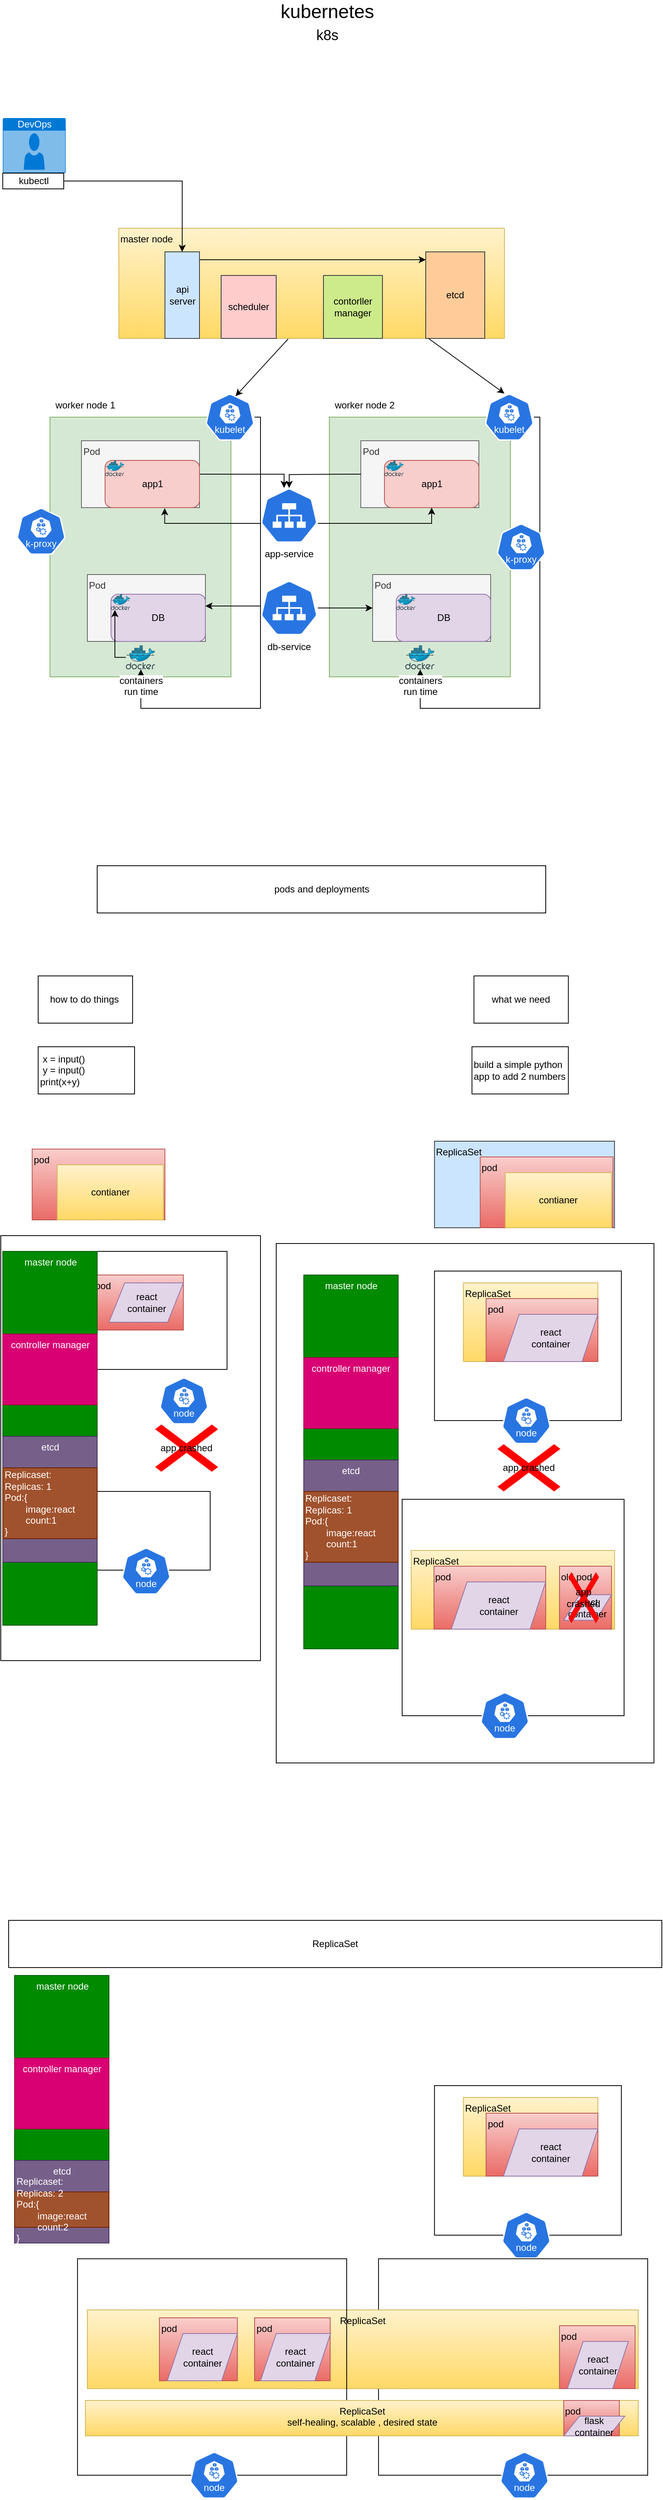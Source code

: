 <mxfile version="24.7.8">
  <diagram name="Page-1" id="WCx0SSbPcT9LH2ZHRi-3">
    <mxGraphModel dx="876" dy="616" grid="1" gridSize="10" guides="1" tooltips="1" connect="1" arrows="1" fold="1" page="1" pageScale="1" pageWidth="850" pageHeight="1100" math="0" shadow="0">
      <root>
        <mxCell id="0" />
        <mxCell id="1" parent="0" />
        <mxCell id="o4SJa0aSlRcKBctBvAtP-1" value="&lt;font style=&quot;font-size: 24px;&quot;&gt;kubernetes&lt;/font&gt;" style="text;html=1;align=center;verticalAlign=middle;whiteSpace=wrap;rounded=0;" vertex="1" parent="1">
          <mxGeometry x="395" y="20" width="60" height="30" as="geometry" />
        </mxCell>
        <mxCell id="o4SJa0aSlRcKBctBvAtP-2" value="k8s" style="text;html=1;align=center;verticalAlign=middle;whiteSpace=wrap;rounded=0;fontSize=18;" vertex="1" parent="1">
          <mxGeometry x="395" y="50" width="60" height="30" as="geometry" />
        </mxCell>
        <mxCell id="o4SJa0aSlRcKBctBvAtP-16" value="" style="rounded=0;whiteSpace=wrap;html=1;fillColor=#d5e8d4;strokeColor=#82b366;" vertex="1" parent="1">
          <mxGeometry x="72.5" y="550" width="230" height="330" as="geometry" />
        </mxCell>
        <mxCell id="o4SJa0aSlRcKBctBvAtP-17" value="worker node 1" style="text;html=1;align=center;verticalAlign=middle;whiteSpace=wrap;rounded=0;" vertex="1" parent="1">
          <mxGeometry x="70" y="520" width="95" height="30" as="geometry" />
        </mxCell>
        <mxCell id="o4SJa0aSlRcKBctBvAtP-25" value="Pod" style="rounded=0;whiteSpace=wrap;html=1;verticalAlign=top;align=left;fillColor=#f5f5f5;fontColor=#333333;strokeColor=#666666;" vertex="1" parent="1">
          <mxGeometry x="120" y="750" width="150" height="85" as="geometry" />
        </mxCell>
        <mxCell id="o4SJa0aSlRcKBctBvAtP-26" value="DB" style="rounded=1;whiteSpace=wrap;html=1;fillColor=#e1d5e7;strokeColor=#9673a6;" vertex="1" parent="1">
          <mxGeometry x="150" y="775" width="120" height="60" as="geometry" />
        </mxCell>
        <mxCell id="o4SJa0aSlRcKBctBvAtP-27" value="" style="image;sketch=0;aspect=fixed;html=1;points=[];align=center;fontSize=12;image=img/lib/mscae/Docker.svg;" vertex="1" parent="1">
          <mxGeometry x="150" y="775" width="24.39" height="20" as="geometry" />
        </mxCell>
        <mxCell id="o4SJa0aSlRcKBctBvAtP-97" style="edgeStyle=orthogonalEdgeStyle;rounded=0;orthogonalLoop=1;jettySize=auto;html=1;" edge="1" parent="1" source="o4SJa0aSlRcKBctBvAtP-31" target="o4SJa0aSlRcKBctBvAtP-96">
          <mxGeometry relative="1" as="geometry">
            <Array as="points">
              <mxPoint x="370" y="623" />
            </Array>
          </mxGeometry>
        </mxCell>
        <mxCell id="o4SJa0aSlRcKBctBvAtP-31" value="Pod" style="rounded=0;whiteSpace=wrap;html=1;verticalAlign=top;align=left;fillColor=#f5f5f5;fontColor=#333333;strokeColor=#666666;" vertex="1" parent="1">
          <mxGeometry x="112.5" y="580" width="150" height="85" as="geometry" />
        </mxCell>
        <mxCell id="o4SJa0aSlRcKBctBvAtP-32" value="app1" style="rounded=1;whiteSpace=wrap;html=1;fillColor=#f8cecc;strokeColor=#b85450;" vertex="1" parent="1">
          <mxGeometry x="142.5" y="605" width="120" height="60" as="geometry" />
        </mxCell>
        <mxCell id="o4SJa0aSlRcKBctBvAtP-33" value="" style="image;sketch=0;aspect=fixed;html=1;points=[];align=center;fontSize=12;image=img/lib/mscae/Docker.svg;" vertex="1" parent="1">
          <mxGeometry x="142.5" y="605" width="24.39" height="20" as="geometry" />
        </mxCell>
        <mxCell id="o4SJa0aSlRcKBctBvAtP-44" style="edgeStyle=orthogonalEdgeStyle;rounded=0;orthogonalLoop=1;jettySize=auto;html=1;" edge="1" parent="1" source="o4SJa0aSlRcKBctBvAtP-34" target="o4SJa0aSlRcKBctBvAtP-36">
          <mxGeometry relative="1" as="geometry">
            <Array as="points">
              <mxPoint x="340" y="550" />
              <mxPoint x="340" y="920" />
              <mxPoint x="188" y="920" />
            </Array>
          </mxGeometry>
        </mxCell>
        <mxCell id="o4SJa0aSlRcKBctBvAtP-34" value="" style="aspect=fixed;sketch=0;html=1;dashed=0;whitespace=wrap;verticalLabelPosition=bottom;verticalAlign=top;fillColor=#2875E2;strokeColor=#ffffff;points=[[0.005,0.63,0],[0.1,0.2,0],[0.9,0.2,0],[0.5,0,0],[0.995,0.63,0],[0.72,0.99,0],[0.5,1,0],[0.28,0.99,0]];shape=mxgraph.kubernetes.icon2;kubernetesLabel=1;prIcon=kubelet" vertex="1" parent="1">
          <mxGeometry x="270" y="520" width="62.5" height="60" as="geometry" />
        </mxCell>
        <mxCell id="o4SJa0aSlRcKBctBvAtP-35" value="" style="aspect=fixed;sketch=0;html=1;dashed=0;whitespace=wrap;verticalLabelPosition=bottom;verticalAlign=top;fillColor=#2875E2;strokeColor=#ffffff;points=[[0.005,0.63,0],[0.1,0.2,0],[0.9,0.2,0],[0.5,0,0],[0.995,0.63,0],[0.72,0.99,0],[0.5,1,0],[0.28,0.99,0]];shape=mxgraph.kubernetes.icon2;kubernetesLabel=1;prIcon=k_proxy" vertex="1" parent="1">
          <mxGeometry x="30" y="665" width="62.5" height="60" as="geometry" />
        </mxCell>
        <mxCell id="o4SJa0aSlRcKBctBvAtP-46" value="" style="edgeStyle=orthogonalEdgeStyle;rounded=0;orthogonalLoop=1;jettySize=auto;html=1;" edge="1" parent="1" source="o4SJa0aSlRcKBctBvAtP-36" target="o4SJa0aSlRcKBctBvAtP-27">
          <mxGeometry relative="1" as="geometry">
            <Array as="points">
              <mxPoint x="155" y="855" />
            </Array>
          </mxGeometry>
        </mxCell>
        <mxCell id="o4SJa0aSlRcKBctBvAtP-36" value="containers &lt;br&gt;run time" style="image;sketch=0;aspect=fixed;html=1;points=[];align=center;fontSize=12;image=img/lib/mscae/Docker.svg;" vertex="1" parent="1">
          <mxGeometry x="168.9" y="840" width="37.2" height="30.5" as="geometry" />
        </mxCell>
        <mxCell id="o4SJa0aSlRcKBctBvAtP-43" value="" style="endArrow=classic;html=1;rounded=0;entryX=0.613;entryY=0.056;entryDx=0;entryDy=0;entryPerimeter=0;exitX=0.439;exitY=1.005;exitDx=0;exitDy=0;exitPerimeter=0;" edge="1" parent="1" source="o4SJa0aSlRcKBctBvAtP-66" target="o4SJa0aSlRcKBctBvAtP-34">
          <mxGeometry width="50" height="50" relative="1" as="geometry">
            <mxPoint x="400" y="510" as="sourcePoint" />
            <mxPoint x="450" y="460" as="targetPoint" />
          </mxGeometry>
        </mxCell>
        <mxCell id="o4SJa0aSlRcKBctBvAtP-66" value="master node" style="rounded=0;whiteSpace=wrap;html=1;fillColor=#fff2cc;strokeColor=#d6b656;gradientColor=#ffd966;align=left;verticalAlign=top;" vertex="1" parent="1">
          <mxGeometry x="160" y="310" width="490" height="140" as="geometry" />
        </mxCell>
        <mxCell id="o4SJa0aSlRcKBctBvAtP-67" value="" style="rounded=0;whiteSpace=wrap;html=1;fillColor=#d5e8d4;strokeColor=#82b366;" vertex="1" parent="1">
          <mxGeometry x="427.5" y="550" width="230" height="330" as="geometry" />
        </mxCell>
        <mxCell id="o4SJa0aSlRcKBctBvAtP-68" value="worker node 2" style="text;html=1;align=center;verticalAlign=middle;whiteSpace=wrap;rounded=0;" vertex="1" parent="1">
          <mxGeometry x="425" y="520" width="95" height="30" as="geometry" />
        </mxCell>
        <mxCell id="o4SJa0aSlRcKBctBvAtP-72" value="Pod" style="rounded=0;whiteSpace=wrap;html=1;verticalAlign=top;align=left;fillColor=#f5f5f5;fontColor=#333333;strokeColor=#666666;" vertex="1" parent="1">
          <mxGeometry x="467.5" y="580" width="150" height="85" as="geometry" />
        </mxCell>
        <mxCell id="o4SJa0aSlRcKBctBvAtP-73" value="app1" style="rounded=1;whiteSpace=wrap;html=1;fillColor=#f8cecc;strokeColor=#b85450;" vertex="1" parent="1">
          <mxGeometry x="497.5" y="605" width="120" height="60" as="geometry" />
        </mxCell>
        <mxCell id="o4SJa0aSlRcKBctBvAtP-74" value="" style="image;sketch=0;aspect=fixed;html=1;points=[];align=center;fontSize=12;image=img/lib/mscae/Docker.svg;" vertex="1" parent="1">
          <mxGeometry x="497.5" y="605" width="24.39" height="20" as="geometry" />
        </mxCell>
        <mxCell id="o4SJa0aSlRcKBctBvAtP-75" style="edgeStyle=orthogonalEdgeStyle;rounded=0;orthogonalLoop=1;jettySize=auto;html=1;" edge="1" parent="1" source="o4SJa0aSlRcKBctBvAtP-76" target="o4SJa0aSlRcKBctBvAtP-78">
          <mxGeometry relative="1" as="geometry">
            <Array as="points">
              <mxPoint x="695" y="550" />
              <mxPoint x="695" y="920" />
              <mxPoint x="543" y="920" />
            </Array>
          </mxGeometry>
        </mxCell>
        <mxCell id="o4SJa0aSlRcKBctBvAtP-76" value="" style="aspect=fixed;sketch=0;html=1;dashed=0;whitespace=wrap;verticalLabelPosition=bottom;verticalAlign=top;fillColor=#2875E2;strokeColor=#ffffff;points=[[0.005,0.63,0],[0.1,0.2,0],[0.9,0.2,0],[0.5,0,0],[0.995,0.63,0],[0.72,0.99,0],[0.5,1,0],[0.28,0.99,0]];shape=mxgraph.kubernetes.icon2;kubernetesLabel=1;prIcon=kubelet" vertex="1" parent="1">
          <mxGeometry x="625" y="520" width="62.5" height="60" as="geometry" />
        </mxCell>
        <mxCell id="o4SJa0aSlRcKBctBvAtP-78" value="containers &lt;br&gt;run time" style="image;sketch=0;aspect=fixed;html=1;points=[];align=center;fontSize=12;image=img/lib/mscae/Docker.svg;" vertex="1" parent="1">
          <mxGeometry x="523.9" y="840" width="37.2" height="30.5" as="geometry" />
        </mxCell>
        <mxCell id="o4SJa0aSlRcKBctBvAtP-80" value="" style="aspect=fixed;sketch=0;html=1;dashed=0;whitespace=wrap;verticalLabelPosition=bottom;verticalAlign=top;fillColor=#2875E2;strokeColor=#ffffff;points=[[0.005,0.63,0],[0.1,0.2,0],[0.9,0.2,0],[0.5,0,0],[0.995,0.63,0],[0.72,0.99,0],[0.5,1,0],[0.28,0.99,0]];shape=mxgraph.kubernetes.icon2;kubernetesLabel=1;prIcon=k_proxy" vertex="1" parent="1">
          <mxGeometry x="640" y="685" width="62.5" height="60" as="geometry" />
        </mxCell>
        <mxCell id="o4SJa0aSlRcKBctBvAtP-81" value="" style="endArrow=classic;html=1;rounded=0;entryX=0.4;entryY=0;entryDx=0;entryDy=0;entryPerimeter=0;exitX=0.803;exitY=1;exitDx=0;exitDy=0;exitPerimeter=0;" edge="1" parent="1" source="o4SJa0aSlRcKBctBvAtP-66" target="o4SJa0aSlRcKBctBvAtP-76">
          <mxGeometry width="50" height="50" relative="1" as="geometry">
            <mxPoint x="426" y="461" as="sourcePoint" />
            <mxPoint x="341" y="551" as="targetPoint" />
          </mxGeometry>
        </mxCell>
        <mxCell id="o4SJa0aSlRcKBctBvAtP-99" style="edgeStyle=orthogonalEdgeStyle;rounded=0;orthogonalLoop=1;jettySize=auto;html=1;entryX=0.5;entryY=1;entryDx=0;entryDy=0;" edge="1" parent="1" source="o4SJa0aSlRcKBctBvAtP-96" target="o4SJa0aSlRcKBctBvAtP-73">
          <mxGeometry relative="1" as="geometry">
            <Array as="points">
              <mxPoint x="557" y="685" />
            </Array>
          </mxGeometry>
        </mxCell>
        <mxCell id="o4SJa0aSlRcKBctBvAtP-96" value="app-service" style="aspect=fixed;sketch=0;html=1;dashed=0;whitespace=wrap;verticalLabelPosition=bottom;verticalAlign=top;fillColor=#2875E2;strokeColor=#ffffff;points=[[0.005,0.63,0],[0.1,0.2,0],[0.9,0.2,0],[0.5,0,0],[0.995,0.63,0],[0.72,0.99,0],[0.5,1,0],[0.28,0.99,0]];shape=mxgraph.kubernetes.icon2;prIcon=svc" vertex="1" parent="1">
          <mxGeometry x="340" y="640" width="72.92" height="70" as="geometry" />
        </mxCell>
        <mxCell id="o4SJa0aSlRcKBctBvAtP-98" style="edgeStyle=orthogonalEdgeStyle;rounded=0;orthogonalLoop=1;jettySize=auto;html=1;entryX=0.5;entryY=0;entryDx=0;entryDy=0;entryPerimeter=0;" edge="1" parent="1" source="o4SJa0aSlRcKBctBvAtP-72" target="o4SJa0aSlRcKBctBvAtP-96">
          <mxGeometry relative="1" as="geometry">
            <Array as="points">
              <mxPoint x="440" y="623" />
              <mxPoint x="377" y="623" />
            </Array>
          </mxGeometry>
        </mxCell>
        <mxCell id="o4SJa0aSlRcKBctBvAtP-101" style="edgeStyle=orthogonalEdgeStyle;rounded=0;orthogonalLoop=1;jettySize=auto;html=1;entryX=0.632;entryY=1.012;entryDx=0;entryDy=0;entryPerimeter=0;" edge="1" parent="1" source="o4SJa0aSlRcKBctBvAtP-96" target="o4SJa0aSlRcKBctBvAtP-32">
          <mxGeometry relative="1" as="geometry">
            <Array as="points">
              <mxPoint x="218" y="685" />
            </Array>
          </mxGeometry>
        </mxCell>
        <mxCell id="o4SJa0aSlRcKBctBvAtP-109" style="edgeStyle=orthogonalEdgeStyle;rounded=0;orthogonalLoop=1;jettySize=auto;html=1;entryX=1;entryY=0.25;entryDx=0;entryDy=0;" edge="1" parent="1" source="o4SJa0aSlRcKBctBvAtP-103" target="o4SJa0aSlRcKBctBvAtP-26">
          <mxGeometry relative="1" as="geometry">
            <Array as="points">
              <mxPoint x="320" y="790" />
              <mxPoint x="320" y="790" />
            </Array>
          </mxGeometry>
        </mxCell>
        <mxCell id="o4SJa0aSlRcKBctBvAtP-110" style="edgeStyle=orthogonalEdgeStyle;rounded=0;orthogonalLoop=1;jettySize=auto;html=1;" edge="1" parent="1" source="o4SJa0aSlRcKBctBvAtP-103" target="o4SJa0aSlRcKBctBvAtP-105">
          <mxGeometry relative="1" as="geometry" />
        </mxCell>
        <mxCell id="o4SJa0aSlRcKBctBvAtP-103" value="db-service" style="aspect=fixed;sketch=0;html=1;dashed=0;whitespace=wrap;verticalLabelPosition=bottom;verticalAlign=top;fillColor=#2875E2;strokeColor=#ffffff;points=[[0.005,0.63,0],[0.1,0.2,0],[0.9,0.2,0],[0.5,0,0],[0.995,0.63,0],[0.72,0.99,0],[0.5,1,0],[0.28,0.99,0]];shape=mxgraph.kubernetes.icon2;prIcon=svc" vertex="1" parent="1">
          <mxGeometry x="340" y="757.5" width="72.92" height="70" as="geometry" />
        </mxCell>
        <mxCell id="o4SJa0aSlRcKBctBvAtP-105" value="Pod" style="rounded=0;whiteSpace=wrap;html=1;verticalAlign=top;align=left;fillColor=#f5f5f5;fontColor=#333333;strokeColor=#666666;" vertex="1" parent="1">
          <mxGeometry x="482.5" y="750" width="150" height="85" as="geometry" />
        </mxCell>
        <mxCell id="o4SJa0aSlRcKBctBvAtP-106" value="DB" style="rounded=1;whiteSpace=wrap;html=1;fillColor=#e1d5e7;strokeColor=#9673a6;" vertex="1" parent="1">
          <mxGeometry x="512.5" y="775" width="120" height="60" as="geometry" />
        </mxCell>
        <mxCell id="o4SJa0aSlRcKBctBvAtP-107" value="" style="image;sketch=0;aspect=fixed;html=1;points=[];align=center;fontSize=12;image=img/lib/mscae/Docker.svg;" vertex="1" parent="1">
          <mxGeometry x="512.5" y="775" width="24.39" height="20" as="geometry" />
        </mxCell>
        <mxCell id="o4SJa0aSlRcKBctBvAtP-153" style="edgeStyle=orthogonalEdgeStyle;rounded=0;orthogonalLoop=1;jettySize=auto;html=1;" edge="1" parent="1" source="o4SJa0aSlRcKBctBvAtP-126" target="o4SJa0aSlRcKBctBvAtP-133">
          <mxGeometry relative="1" as="geometry">
            <Array as="points">
              <mxPoint x="410" y="350" />
              <mxPoint x="410" y="350" />
            </Array>
          </mxGeometry>
        </mxCell>
        <mxCell id="o4SJa0aSlRcKBctBvAtP-126" value="api server" style="rounded=0;whiteSpace=wrap;html=1;fillColor=#cce5ff;strokeColor=#36393d;" vertex="1" parent="1">
          <mxGeometry x="218.6" y="340" width="43.9" height="110" as="geometry" />
        </mxCell>
        <mxCell id="o4SJa0aSlRcKBctBvAtP-128" value="DevOps" style="html=1;whiteSpace=wrap;strokeColor=none;fillColor=#0079D6;labelPosition=center;verticalLabelPosition=middle;verticalAlign=top;align=center;fontSize=12;outlineConnect=0;spacingTop=-6;fontColor=#FFFFFF;sketch=0;shape=mxgraph.sitemap.user;" vertex="1" parent="1">
          <mxGeometry x="12.5" y="170" width="80" height="70" as="geometry" />
        </mxCell>
        <mxCell id="o4SJa0aSlRcKBctBvAtP-130" style="edgeStyle=orthogonalEdgeStyle;rounded=0;orthogonalLoop=1;jettySize=auto;html=1;" edge="1" parent="1" source="o4SJa0aSlRcKBctBvAtP-129" target="o4SJa0aSlRcKBctBvAtP-126">
          <mxGeometry relative="1" as="geometry" />
        </mxCell>
        <mxCell id="o4SJa0aSlRcKBctBvAtP-129" value="kubectl" style="rounded=0;whiteSpace=wrap;html=1;" vertex="1" parent="1">
          <mxGeometry x="12.5" y="240" width="77.5" height="20" as="geometry" />
        </mxCell>
        <mxCell id="o4SJa0aSlRcKBctBvAtP-131" value="scheduler" style="rounded=0;whiteSpace=wrap;html=1;fillColor=#ffcccc;strokeColor=#36393d;" vertex="1" parent="1">
          <mxGeometry x="290" y="370" width="70" height="80" as="geometry" />
        </mxCell>
        <mxCell id="o4SJa0aSlRcKBctBvAtP-132" value="contorller manager" style="rounded=0;whiteSpace=wrap;html=1;fillColor=#cdeb8b;strokeColor=#36393d;" vertex="1" parent="1">
          <mxGeometry x="420" y="370" width="75" height="80" as="geometry" />
        </mxCell>
        <mxCell id="o4SJa0aSlRcKBctBvAtP-133" value="etcd" style="rounded=0;whiteSpace=wrap;html=1;fillColor=#ffcc99;strokeColor=#36393d;" vertex="1" parent="1">
          <mxGeometry x="550" y="340" width="75" height="110" as="geometry" />
        </mxCell>
        <mxCell id="o4SJa0aSlRcKBctBvAtP-144" value="pods and deployments" style="rounded=0;whiteSpace=wrap;html=1;" vertex="1" parent="1">
          <mxGeometry x="132.5" y="1120" width="570" height="60" as="geometry" />
        </mxCell>
        <mxCell id="o4SJa0aSlRcKBctBvAtP-145" value="how to do things&amp;nbsp;" style="rounded=0;whiteSpace=wrap;html=1;" vertex="1" parent="1">
          <mxGeometry x="57.5" y="1260" width="120" height="60" as="geometry" />
        </mxCell>
        <mxCell id="o4SJa0aSlRcKBctBvAtP-146" value="what we need" style="rounded=0;whiteSpace=wrap;html=1;" vertex="1" parent="1">
          <mxGeometry x="611.25" y="1260" width="120" height="60" as="geometry" />
        </mxCell>
        <mxCell id="o4SJa0aSlRcKBctBvAtP-147" value="&amp;nbsp;x = input()&lt;div&gt;&amp;nbsp;y = input()&lt;br&gt;print(x+y)&lt;/div&gt;" style="rounded=0;whiteSpace=wrap;html=1;align=left;" vertex="1" parent="1">
          <mxGeometry x="57.5" y="1350" width="122.5" height="60" as="geometry" />
        </mxCell>
        <mxCell id="o4SJa0aSlRcKBctBvAtP-148" value="build a simple python app to add 2 numbers" style="rounded=0;whiteSpace=wrap;html=1;align=left;" vertex="1" parent="1">
          <mxGeometry x="608.75" y="1350" width="122.5" height="60" as="geometry" />
        </mxCell>
        <mxCell id="o4SJa0aSlRcKBctBvAtP-150" value="ReplicaSet&amp;nbsp;" style="rounded=0;whiteSpace=wrap;html=1;fillColor=#cce5ff;strokeColor=#36393d;align=left;verticalAlign=top;" vertex="1" parent="1">
          <mxGeometry x="561.1" y="1470" width="228.75" height="110" as="geometry" />
        </mxCell>
        <mxCell id="o4SJa0aSlRcKBctBvAtP-151" value="pod" style="rounded=0;whiteSpace=wrap;html=1;verticalAlign=top;align=left;fillColor=#f8cecc;gradientColor=#ea6b66;strokeColor=#b85450;" vertex="1" parent="1">
          <mxGeometry x="619.23" y="1490" width="168.75" height="90" as="geometry" />
        </mxCell>
        <mxCell id="o4SJa0aSlRcKBctBvAtP-152" value="contianer" style="rounded=0;whiteSpace=wrap;html=1;fillColor=#fff2cc;gradientColor=#ffd966;strokeColor=#d6b656;" vertex="1" parent="1">
          <mxGeometry x="651.1" y="1510" width="135" height="70" as="geometry" />
        </mxCell>
        <mxCell id="o4SJa0aSlRcKBctBvAtP-154" value="pod" style="rounded=0;whiteSpace=wrap;html=1;verticalAlign=top;align=left;fillColor=#f8cecc;gradientColor=#ea6b66;strokeColor=#b85450;" vertex="1" parent="1">
          <mxGeometry x="49.85" y="1480" width="168.75" height="90" as="geometry" />
        </mxCell>
        <mxCell id="o4SJa0aSlRcKBctBvAtP-155" value="contianer" style="rounded=0;whiteSpace=wrap;html=1;fillColor=#fff2cc;gradientColor=#ffd966;strokeColor=#d6b656;" vertex="1" parent="1">
          <mxGeometry x="81.72" y="1500" width="135" height="70" as="geometry" />
        </mxCell>
        <mxCell id="o4SJa0aSlRcKBctBvAtP-156" value="" style="rounded=0;whiteSpace=wrap;html=1;" vertex="1" parent="1">
          <mxGeometry x="107.5" y="1610" width="190" height="150" as="geometry" />
        </mxCell>
        <mxCell id="o4SJa0aSlRcKBctBvAtP-157" value="" style="aspect=fixed;sketch=0;html=1;dashed=0;whitespace=wrap;verticalLabelPosition=bottom;verticalAlign=top;fillColor=#2875E2;strokeColor=#ffffff;points=[[0.005,0.63,0],[0.1,0.2,0],[0.9,0.2,0],[0.5,0,0],[0.995,0.63,0],[0.72,0.99,0],[0.5,1,0],[0.28,0.99,0]];shape=mxgraph.kubernetes.icon2;kubernetesLabel=1;prIcon=node" vertex="1" parent="1">
          <mxGeometry x="211.57" y="1770" width="62.5" height="60" as="geometry" />
        </mxCell>
        <mxCell id="o4SJa0aSlRcKBctBvAtP-158" value="pod" style="rounded=0;whiteSpace=wrap;html=1;verticalAlign=top;align=left;fillColor=#f8cecc;gradientColor=#ea6b66;strokeColor=#b85450;" vertex="1" parent="1">
          <mxGeometry x="127.5" y="1640" width="114.53" height="70" as="geometry" />
        </mxCell>
        <mxCell id="o4SJa0aSlRcKBctBvAtP-159" value="react&lt;br&gt;container" style="shape=parallelogram;perimeter=parallelogramPerimeter;whiteSpace=wrap;html=1;fixedSize=1;fillColor=#e1d5e7;strokeColor=#9673a6;" vertex="1" parent="1">
          <mxGeometry x="147.5" y="1650" width="94.53" height="50" as="geometry" />
        </mxCell>
        <mxCell id="o4SJa0aSlRcKBctBvAtP-160" value="app crashed" style="shape=mxgraph.mockup.markup.redX;fillColor=#ff0000;html=1;shadow=0;whiteSpace=wrap;strokeColor=none;" vertex="1" parent="1">
          <mxGeometry x="206.1" y="1830" width="80" height="60" as="geometry" />
        </mxCell>
        <mxCell id="o4SJa0aSlRcKBctBvAtP-161" value="" style="rounded=0;whiteSpace=wrap;html=1;" vertex="1" parent="1">
          <mxGeometry x="120" y="1915" width="156.1" height="100" as="geometry" />
        </mxCell>
        <mxCell id="o4SJa0aSlRcKBctBvAtP-162" value="" style="aspect=fixed;sketch=0;html=1;dashed=0;whitespace=wrap;verticalLabelPosition=bottom;verticalAlign=top;fillColor=#2875E2;strokeColor=#ffffff;points=[[0.005,0.63,0],[0.1,0.2,0],[0.9,0.2,0],[0.5,0,0],[0.995,0.63,0],[0.72,0.99,0],[0.5,1,0],[0.28,0.99,0]];shape=mxgraph.kubernetes.icon2;kubernetesLabel=1;prIcon=node" vertex="1" parent="1">
          <mxGeometry x="163.52" y="1986.25" width="62.5" height="60" as="geometry" />
        </mxCell>
        <mxCell id="o4SJa0aSlRcKBctBvAtP-166" value="master node" style="rounded=0;html=1;verticalAlign=top;fillColor=#008a00;fontColor=#ffffff;strokeColor=#005700;" vertex="1" parent="1">
          <mxGeometry x="12.5" y="1610" width="120" height="475" as="geometry" />
        </mxCell>
        <mxCell id="o4SJa0aSlRcKBctBvAtP-167" value="etcd" style="rounded=0;whiteSpace=wrap;html=1;verticalAlign=top;fillColor=#76608a;fontColor=#ffffff;strokeColor=#432D57;" vertex="1" parent="1">
          <mxGeometry x="12.5" y="1845" width="120" height="160" as="geometry" />
        </mxCell>
        <mxCell id="o4SJa0aSlRcKBctBvAtP-169" value="Replicaset:&lt;br&gt;Replicas: 1&lt;br&gt;&lt;div&gt;Pod:{&lt;br&gt;&lt;span style=&quot;white-space: pre;&quot;&gt;&#x9;&lt;/span&gt;image:react&lt;br&gt;&lt;span style=&quot;white-space: pre;&quot;&gt;&#x9;&lt;/span&gt;count:1&lt;br&gt;}&lt;/div&gt;" style="rounded=0;whiteSpace=wrap;html=1;align=left;fillColor=#a0522d;fontColor=#ffffff;strokeColor=#6D1F00;" vertex="1" parent="1">
          <mxGeometry x="12.5" y="1885" width="120" height="90" as="geometry" />
        </mxCell>
        <mxCell id="o4SJa0aSlRcKBctBvAtP-170" value="controller manager" style="rounded=0;whiteSpace=wrap;html=1;verticalAlign=top;fillColor=#d80073;fontColor=#ffffff;strokeColor=#A50040;" vertex="1" parent="1">
          <mxGeometry x="12.5" y="1715" width="120" height="90" as="geometry" />
        </mxCell>
        <mxCell id="o4SJa0aSlRcKBctBvAtP-172" value="" style="rounded=0;whiteSpace=wrap;html=1;" vertex="1" parent="1">
          <mxGeometry x="561.1" y="1635" width="237.5" height="190" as="geometry" />
        </mxCell>
        <mxCell id="o4SJa0aSlRcKBctBvAtP-173" value="" style="aspect=fixed;sketch=0;html=1;dashed=0;whitespace=wrap;verticalLabelPosition=bottom;verticalAlign=top;fillColor=#2875E2;strokeColor=#ffffff;points=[[0.005,0.63,0],[0.1,0.2,0],[0.9,0.2,0],[0.5,0,0],[0.995,0.63,0],[0.72,0.99,0],[0.5,1,0],[0.28,0.99,0]];shape=mxgraph.kubernetes.icon2;kubernetesLabel=1;prIcon=node" vertex="1" parent="1">
          <mxGeometry x="646.57" y="1795" width="62.5" height="60" as="geometry" />
        </mxCell>
        <mxCell id="o4SJa0aSlRcKBctBvAtP-176" value="app crashed" style="shape=mxgraph.mockup.markup.redX;fillColor=#ff0000;html=1;shadow=0;whiteSpace=wrap;strokeColor=none;" vertex="1" parent="1">
          <mxGeometry x="641.1" y="1855" width="80" height="60" as="geometry" />
        </mxCell>
        <mxCell id="o4SJa0aSlRcKBctBvAtP-177" value="" style="rounded=0;whiteSpace=wrap;html=1;" vertex="1" parent="1">
          <mxGeometry x="520" y="1925" width="282.04" height="275" as="geometry" />
        </mxCell>
        <mxCell id="o4SJa0aSlRcKBctBvAtP-178" value="" style="aspect=fixed;sketch=0;html=1;dashed=0;whitespace=wrap;verticalLabelPosition=bottom;verticalAlign=top;fillColor=#2875E2;strokeColor=#ffffff;points=[[0.005,0.63,0],[0.1,0.2,0],[0.9,0.2,0],[0.5,0,0],[0.995,0.63,0],[0.72,0.99,0],[0.5,1,0],[0.28,0.99,0]];shape=mxgraph.kubernetes.icon2;kubernetesLabel=1;prIcon=node" vertex="1" parent="1">
          <mxGeometry x="619.23" y="2170" width="62.5" height="60" as="geometry" />
        </mxCell>
        <mxCell id="o4SJa0aSlRcKBctBvAtP-179" value="ReplicaSet" style="rounded=0;whiteSpace=wrap;html=1;verticalAlign=top;align=left;fillColor=#fff2cc;gradientColor=#ffd966;strokeColor=#d6b656;" vertex="1" parent="1">
          <mxGeometry x="597.82" y="1650" width="170.93" height="100" as="geometry" />
        </mxCell>
        <mxCell id="o4SJa0aSlRcKBctBvAtP-180" value="pod" style="rounded=0;whiteSpace=wrap;html=1;verticalAlign=top;align=left;fillColor=#f8cecc;gradientColor=#ea6b66;strokeColor=#b85450;" vertex="1" parent="1">
          <mxGeometry x="626.72" y="1670" width="142.03" height="80" as="geometry" />
        </mxCell>
        <mxCell id="o4SJa0aSlRcKBctBvAtP-181" value="react&lt;br&gt;container" style="shape=parallelogram;perimeter=parallelogramPerimeter;whiteSpace=wrap;html=1;fixedSize=1;fillColor=#e1d5e7;strokeColor=#9673a6;" vertex="1" parent="1">
          <mxGeometry x="648.75" y="1690" width="120" height="60" as="geometry" />
        </mxCell>
        <mxCell id="o4SJa0aSlRcKBctBvAtP-182" value="ReplicaSet" style="rounded=0;whiteSpace=wrap;html=1;verticalAlign=top;align=left;fillColor=#fff2cc;gradientColor=#ffd966;strokeColor=#d6b656;" vertex="1" parent="1">
          <mxGeometry x="531.57" y="1990" width="258.43" height="100" as="geometry" />
        </mxCell>
        <mxCell id="o4SJa0aSlRcKBctBvAtP-183" value="pod" style="rounded=0;whiteSpace=wrap;html=1;verticalAlign=top;align=left;fillColor=#f8cecc;gradientColor=#ea6b66;strokeColor=#b85450;" vertex="1" parent="1">
          <mxGeometry x="560.47" y="2010" width="142.03" height="80" as="geometry" />
        </mxCell>
        <mxCell id="o4SJa0aSlRcKBctBvAtP-184" value="react&lt;br&gt;container" style="shape=parallelogram;perimeter=parallelogramPerimeter;whiteSpace=wrap;html=1;fixedSize=1;fillColor=#e1d5e7;strokeColor=#9673a6;" vertex="1" parent="1">
          <mxGeometry x="582.5" y="2030" width="120" height="60" as="geometry" />
        </mxCell>
        <mxCell id="o4SJa0aSlRcKBctBvAtP-185" value="old pod" style="rounded=0;whiteSpace=wrap;html=1;verticalAlign=top;align=left;fillColor=#f8cecc;gradientColor=#ea6b66;strokeColor=#b85450;" vertex="1" parent="1">
          <mxGeometry x="720" y="2010" width="66.1" height="80" as="geometry" />
        </mxCell>
        <mxCell id="o4SJa0aSlRcKBctBvAtP-186" value="react&lt;br&gt;container" style="shape=parallelogram;perimeter=parallelogramPerimeter;whiteSpace=wrap;html=1;fixedSize=1;fillColor=#e1d5e7;strokeColor=#9673a6;" vertex="1" parent="1">
          <mxGeometry x="725.4" y="2046.25" width="60.7" height="32.5" as="geometry" />
        </mxCell>
        <mxCell id="o4SJa0aSlRcKBctBvAtP-187" value="app crashed" style="shape=mxgraph.mockup.markup.redX;fillColor=#ff0000;html=1;shadow=0;whiteSpace=wrap;strokeColor=none;" vertex="1" parent="1">
          <mxGeometry x="731.25" y="2017.5" width="38.9" height="65" as="geometry" />
        </mxCell>
        <mxCell id="o4SJa0aSlRcKBctBvAtP-188" value="master node" style="rounded=0;html=1;verticalAlign=top;fillColor=#008a00;fontColor=#ffffff;strokeColor=#005700;" vertex="1" parent="1">
          <mxGeometry x="395" y="1640" width="120" height="475" as="geometry" />
        </mxCell>
        <mxCell id="o4SJa0aSlRcKBctBvAtP-189" value="etcd" style="rounded=0;whiteSpace=wrap;html=1;verticalAlign=top;fillColor=#76608a;fontColor=#ffffff;strokeColor=#432D57;" vertex="1" parent="1">
          <mxGeometry x="395" y="1875" width="120" height="160" as="geometry" />
        </mxCell>
        <mxCell id="o4SJa0aSlRcKBctBvAtP-190" value="Replicaset:&lt;br&gt;Replicas: 1&lt;br&gt;&lt;div&gt;Pod:{&lt;br&gt;&lt;span style=&quot;white-space: pre;&quot;&gt;&#x9;&lt;/span&gt;image:react&lt;br&gt;&lt;span style=&quot;white-space: pre;&quot;&gt;&#x9;&lt;/span&gt;count:1&lt;br&gt;}&lt;/div&gt;" style="rounded=0;whiteSpace=wrap;html=1;align=left;fillColor=#a0522d;fontColor=#ffffff;strokeColor=#6D1F00;" vertex="1" parent="1">
          <mxGeometry x="395" y="1915" width="120" height="90" as="geometry" />
        </mxCell>
        <mxCell id="o4SJa0aSlRcKBctBvAtP-191" value="controller manager" style="rounded=0;whiteSpace=wrap;html=1;verticalAlign=top;fillColor=#d80073;fontColor=#ffffff;strokeColor=#A50040;" vertex="1" parent="1">
          <mxGeometry x="395" y="1745" width="120" height="90" as="geometry" />
        </mxCell>
        <mxCell id="o4SJa0aSlRcKBctBvAtP-192" value="" style="rounded=0;whiteSpace=wrap;html=1;fillColor=none;" vertex="1" parent="1">
          <mxGeometry x="10" y="1590" width="330" height="540" as="geometry" />
        </mxCell>
        <mxCell id="o4SJa0aSlRcKBctBvAtP-193" value="" style="rounded=0;whiteSpace=wrap;html=1;fillColor=none;" vertex="1" parent="1">
          <mxGeometry x="360" y="1600" width="480" height="660" as="geometry" />
        </mxCell>
        <mxCell id="o4SJa0aSlRcKBctBvAtP-194" value="" style="rounded=0;whiteSpace=wrap;html=1;" vertex="1" parent="1">
          <mxGeometry x="561.1" y="2670" width="237.5" height="190" as="geometry" />
        </mxCell>
        <mxCell id="o4SJa0aSlRcKBctBvAtP-195" value="" style="aspect=fixed;sketch=0;html=1;dashed=0;whitespace=wrap;verticalLabelPosition=bottom;verticalAlign=top;fillColor=#2875E2;strokeColor=#ffffff;points=[[0.005,0.63,0],[0.1,0.2,0],[0.9,0.2,0],[0.5,0,0],[0.995,0.63,0],[0.72,0.99,0],[0.5,1,0],[0.28,0.99,0]];shape=mxgraph.kubernetes.icon2;kubernetesLabel=1;prIcon=node" vertex="1" parent="1">
          <mxGeometry x="646.57" y="2830" width="62.5" height="60" as="geometry" />
        </mxCell>
        <mxCell id="o4SJa0aSlRcKBctBvAtP-197" value="" style="rounded=0;whiteSpace=wrap;html=1;" vertex="1" parent="1">
          <mxGeometry x="490" y="2890" width="342.04" height="275" as="geometry" />
        </mxCell>
        <mxCell id="o4SJa0aSlRcKBctBvAtP-198" value="" style="aspect=fixed;sketch=0;html=1;dashed=0;whitespace=wrap;verticalLabelPosition=bottom;verticalAlign=top;fillColor=#2875E2;strokeColor=#ffffff;points=[[0.005,0.63,0],[0.1,0.2,0],[0.9,0.2,0],[0.5,0,0],[0.995,0.63,0],[0.72,0.99,0],[0.5,1,0],[0.28,0.99,0]];shape=mxgraph.kubernetes.icon2;kubernetesLabel=1;prIcon=node" vertex="1" parent="1">
          <mxGeometry x="644.22" y="3135" width="62.5" height="60" as="geometry" />
        </mxCell>
        <mxCell id="o4SJa0aSlRcKBctBvAtP-199" value="ReplicaSet" style="rounded=0;whiteSpace=wrap;html=1;verticalAlign=top;align=left;fillColor=#fff2cc;gradientColor=#ffd966;strokeColor=#d6b656;" vertex="1" parent="1">
          <mxGeometry x="597.82" y="2685" width="170.93" height="100" as="geometry" />
        </mxCell>
        <mxCell id="o4SJa0aSlRcKBctBvAtP-200" value="pod" style="rounded=0;whiteSpace=wrap;html=1;verticalAlign=top;align=left;fillColor=#f8cecc;gradientColor=#ea6b66;strokeColor=#b85450;" vertex="1" parent="1">
          <mxGeometry x="626.72" y="2705" width="142.03" height="80" as="geometry" />
        </mxCell>
        <mxCell id="o4SJa0aSlRcKBctBvAtP-201" value="react&lt;br&gt;container" style="shape=parallelogram;perimeter=parallelogramPerimeter;whiteSpace=wrap;html=1;fixedSize=1;fillColor=#e1d5e7;strokeColor=#9673a6;" vertex="1" parent="1">
          <mxGeometry x="648.75" y="2725" width="120" height="60" as="geometry" />
        </mxCell>
        <mxCell id="o4SJa0aSlRcKBctBvAtP-202" value="ReplicaSet" style="rounded=0;whiteSpace=wrap;html=1;verticalAlign=top;align=center;fillColor=#fff2cc;gradientColor=#ffd966;strokeColor=#d6b656;" vertex="1" parent="1">
          <mxGeometry x="120" y="2955" width="700" height="100" as="geometry" />
        </mxCell>
        <mxCell id="o4SJa0aSlRcKBctBvAtP-205" value="pod" style="rounded=0;whiteSpace=wrap;html=1;verticalAlign=top;align=left;fillColor=#f8cecc;gradientColor=#ea6b66;strokeColor=#b85450;" vertex="1" parent="1">
          <mxGeometry x="720" y="2975" width="96.1" height="80" as="geometry" />
        </mxCell>
        <mxCell id="o4SJa0aSlRcKBctBvAtP-208" value="master node" style="rounded=0;html=1;verticalAlign=top;fillColor=#008a00;fontColor=#ffffff;strokeColor=#005700;" vertex="1" parent="1">
          <mxGeometry x="27.5" y="2530" width="120" height="340" as="geometry" />
        </mxCell>
        <mxCell id="o4SJa0aSlRcKBctBvAtP-209" value="etcd" style="rounded=0;whiteSpace=wrap;html=1;verticalAlign=top;fillColor=#76608a;fontColor=#ffffff;strokeColor=#432D57;" vertex="1" parent="1">
          <mxGeometry x="27.5" y="2765" width="120" height="105" as="geometry" />
        </mxCell>
        <mxCell id="o4SJa0aSlRcKBctBvAtP-210" value="Replicaset:&lt;br&gt;Replicas: 2&lt;br&gt;&lt;div&gt;Pod:{&lt;br&gt;&lt;span style=&quot;white-space: pre;&quot;&gt;&#x9;&lt;/span&gt;image:react&lt;br&gt;&lt;span style=&quot;white-space: pre;&quot;&gt;&#x9;&lt;/span&gt;count:2&lt;br&gt;}&lt;/div&gt;" style="rounded=0;whiteSpace=wrap;html=1;align=left;fillColor=#a0522d;fontColor=#ffffff;strokeColor=#6D1F00;" vertex="1" parent="1">
          <mxGeometry x="27.5" y="2805" width="120" height="45" as="geometry" />
        </mxCell>
        <mxCell id="o4SJa0aSlRcKBctBvAtP-211" value="controller manager" style="rounded=0;whiteSpace=wrap;html=1;verticalAlign=top;fillColor=#d80073;fontColor=#ffffff;strokeColor=#A50040;" vertex="1" parent="1">
          <mxGeometry x="27.5" y="2635" width="120" height="90" as="geometry" />
        </mxCell>
        <mxCell id="o4SJa0aSlRcKBctBvAtP-213" value="react&lt;br&gt;container" style="shape=parallelogram;perimeter=parallelogramPerimeter;whiteSpace=wrap;html=1;fixedSize=1;fillColor=#e1d5e7;strokeColor=#9673a6;" vertex="1" parent="1">
          <mxGeometry x="730" y="2995" width="77.5" height="60" as="geometry" />
        </mxCell>
        <mxCell id="o4SJa0aSlRcKBctBvAtP-214" value="ReplicaSet" style="rounded=0;whiteSpace=wrap;html=1;" vertex="1" parent="1">
          <mxGeometry x="20" y="2460" width="830" height="60" as="geometry" />
        </mxCell>
        <mxCell id="o4SJa0aSlRcKBctBvAtP-215" value="" style="rounded=0;whiteSpace=wrap;html=1;fillColor=none;" vertex="1" parent="1">
          <mxGeometry x="107.5" y="2890" width="342.04" height="275" as="geometry" />
        </mxCell>
        <mxCell id="o4SJa0aSlRcKBctBvAtP-217" value="" style="aspect=fixed;sketch=0;html=1;dashed=0;whitespace=wrap;verticalLabelPosition=bottom;verticalAlign=top;fillColor=#2875E2;strokeColor=#ffffff;points=[[0.005,0.63,0],[0.1,0.2,0],[0.9,0.2,0],[0.5,0,0],[0.995,0.63,0],[0.72,0.99,0],[0.5,1,0],[0.28,0.99,0]];shape=mxgraph.kubernetes.icon2;kubernetesLabel=1;prIcon=node" vertex="1" parent="1">
          <mxGeometry x="250.0" y="3135" width="62.5" height="60" as="geometry" />
        </mxCell>
        <mxCell id="o4SJa0aSlRcKBctBvAtP-218" value="pod" style="rounded=0;whiteSpace=wrap;html=1;verticalAlign=top;align=left;fillColor=#f8cecc;gradientColor=#ea6b66;strokeColor=#b85450;" vertex="1" parent="1">
          <mxGeometry x="211.57" y="2965" width="99.07" height="80" as="geometry" />
        </mxCell>
        <mxCell id="o4SJa0aSlRcKBctBvAtP-219" value="react&lt;br&gt;container" style="shape=parallelogram;perimeter=parallelogramPerimeter;whiteSpace=wrap;html=1;fixedSize=1;fillColor=#e1d5e7;strokeColor=#9673a6;" vertex="1" parent="1">
          <mxGeometry x="221.57" y="2985" width="89.07" height="60" as="geometry" />
        </mxCell>
        <mxCell id="o4SJa0aSlRcKBctBvAtP-220" value="ReplicaSet&lt;br&gt;self-healing, scalable , desired state" style="rounded=0;whiteSpace=wrap;html=1;verticalAlign=top;align=center;fillColor=#fff2cc;gradientColor=#ffd966;strokeColor=#d6b656;" vertex="1" parent="1">
          <mxGeometry x="117.5" y="3070" width="702.5" height="45" as="geometry" />
        </mxCell>
        <mxCell id="o4SJa0aSlRcKBctBvAtP-221" value="pod" style="rounded=0;whiteSpace=wrap;html=1;verticalAlign=top;align=left;fillColor=#f8cecc;gradientColor=#ea6b66;strokeColor=#b85450;" vertex="1" parent="1">
          <mxGeometry x="725.4" y="3070" width="70.64" height="45" as="geometry" />
        </mxCell>
        <mxCell id="o4SJa0aSlRcKBctBvAtP-222" value="flask&lt;br&gt;container" style="shape=parallelogram;perimeter=parallelogramPerimeter;whiteSpace=wrap;html=1;fixedSize=1;fillColor=#e1d5e7;strokeColor=#9673a6;" vertex="1" parent="1">
          <mxGeometry x="725.4" y="3090" width="77.5" height="25" as="geometry" />
        </mxCell>
        <mxCell id="o4SJa0aSlRcKBctBvAtP-223" value="pod" style="rounded=0;whiteSpace=wrap;html=1;verticalAlign=top;align=left;fillColor=#f8cecc;gradientColor=#ea6b66;strokeColor=#b85450;" vertex="1" parent="1">
          <mxGeometry x="332.5" y="2965" width="96.1" height="80" as="geometry" />
        </mxCell>
        <mxCell id="o4SJa0aSlRcKBctBvAtP-224" value="react&lt;br&gt;container" style="shape=parallelogram;perimeter=parallelogramPerimeter;whiteSpace=wrap;html=1;fixedSize=1;fillColor=#e1d5e7;strokeColor=#9673a6;" vertex="1" parent="1">
          <mxGeometry x="340" y="2985" width="89.07" height="60" as="geometry" />
        </mxCell>
      </root>
    </mxGraphModel>
  </diagram>
</mxfile>
